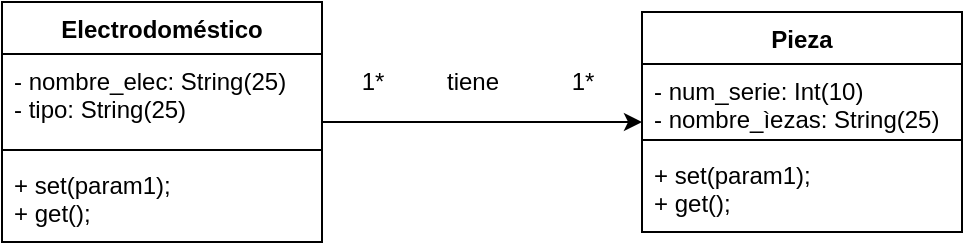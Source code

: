 <mxfile version="20.8.5" type="device"><diagram id="NKv5M4ms6GFjozMZeXeI" name="Page-1"><mxGraphModel dx="1849" dy="977" grid="1" gridSize="10" guides="1" tooltips="1" connect="1" arrows="1" fold="1" page="1" pageScale="1" pageWidth="850" pageHeight="1100" math="0" shadow="0"><root><mxCell id="0"/><mxCell id="1" parent="0"/><mxCell id="myfnbuH2BgwTV09l-Sui-9" style="edgeStyle=orthogonalEdgeStyle;rounded=0;orthogonalLoop=1;jettySize=auto;html=1;" edge="1" parent="1" source="myfnbuH2BgwTV09l-Sui-1"><mxGeometry relative="1" as="geometry"><mxPoint x="440" y="210" as="targetPoint"/></mxGeometry></mxCell><mxCell id="myfnbuH2BgwTV09l-Sui-1" value="Electrodoméstico" style="swimlane;fontStyle=1;align=center;verticalAlign=top;childLayout=stackLayout;horizontal=1;startSize=26;horizontalStack=0;resizeParent=1;resizeParentMax=0;resizeLast=0;collapsible=1;marginBottom=0;" vertex="1" parent="1"><mxGeometry x="120" y="150" width="160" height="120" as="geometry"/></mxCell><mxCell id="myfnbuH2BgwTV09l-Sui-2" value="- nombre_elec: String(25)&#10;- tipo: String(25)" style="text;strokeColor=none;fillColor=none;align=left;verticalAlign=top;spacingLeft=4;spacingRight=4;overflow=hidden;rotatable=0;points=[[0,0.5],[1,0.5]];portConstraint=eastwest;" vertex="1" parent="myfnbuH2BgwTV09l-Sui-1"><mxGeometry y="26" width="160" height="44" as="geometry"/></mxCell><mxCell id="myfnbuH2BgwTV09l-Sui-3" value="" style="line;strokeWidth=1;fillColor=none;align=left;verticalAlign=middle;spacingTop=-1;spacingLeft=3;spacingRight=3;rotatable=0;labelPosition=right;points=[];portConstraint=eastwest;strokeColor=inherit;" vertex="1" parent="myfnbuH2BgwTV09l-Sui-1"><mxGeometry y="70" width="160" height="8" as="geometry"/></mxCell><mxCell id="myfnbuH2BgwTV09l-Sui-4" value="+ set(param1);&#10;+ get();" style="text;strokeColor=none;fillColor=none;align=left;verticalAlign=top;spacingLeft=4;spacingRight=4;overflow=hidden;rotatable=0;points=[[0,0.5],[1,0.5]];portConstraint=eastwest;" vertex="1" parent="myfnbuH2BgwTV09l-Sui-1"><mxGeometry y="78" width="160" height="42" as="geometry"/></mxCell><mxCell id="myfnbuH2BgwTV09l-Sui-5" value="Pieza" style="swimlane;fontStyle=1;align=center;verticalAlign=top;childLayout=stackLayout;horizontal=1;startSize=26;horizontalStack=0;resizeParent=1;resizeParentMax=0;resizeLast=0;collapsible=1;marginBottom=0;" vertex="1" parent="1"><mxGeometry x="440" y="155" width="160" height="110" as="geometry"/></mxCell><mxCell id="myfnbuH2BgwTV09l-Sui-6" value="- num_serie: Int(10)&#10;- nombre_ìezas: String(25)" style="text;strokeColor=none;fillColor=none;align=left;verticalAlign=top;spacingLeft=4;spacingRight=4;overflow=hidden;rotatable=0;points=[[0,0.5],[1,0.5]];portConstraint=eastwest;" vertex="1" parent="myfnbuH2BgwTV09l-Sui-5"><mxGeometry y="26" width="160" height="34" as="geometry"/></mxCell><mxCell id="myfnbuH2BgwTV09l-Sui-7" value="" style="line;strokeWidth=1;fillColor=none;align=left;verticalAlign=middle;spacingTop=-1;spacingLeft=3;spacingRight=3;rotatable=0;labelPosition=right;points=[];portConstraint=eastwest;strokeColor=inherit;" vertex="1" parent="myfnbuH2BgwTV09l-Sui-5"><mxGeometry y="60" width="160" height="8" as="geometry"/></mxCell><mxCell id="myfnbuH2BgwTV09l-Sui-8" value="+ set(param1);&#10;+ get();" style="text;strokeColor=none;fillColor=none;align=left;verticalAlign=top;spacingLeft=4;spacingRight=4;overflow=hidden;rotatable=0;points=[[0,0.5],[1,0.5]];portConstraint=eastwest;" vertex="1" parent="myfnbuH2BgwTV09l-Sui-5"><mxGeometry y="68" width="160" height="42" as="geometry"/></mxCell><mxCell id="myfnbuH2BgwTV09l-Sui-10" value="tiene" style="text;html=1;align=center;verticalAlign=middle;resizable=0;points=[];autosize=1;strokeColor=none;fillColor=none;" vertex="1" parent="1"><mxGeometry x="330" y="175" width="50" height="30" as="geometry"/></mxCell><mxCell id="myfnbuH2BgwTV09l-Sui-11" value="1*" style="text;html=1;align=center;verticalAlign=middle;resizable=0;points=[];autosize=1;strokeColor=none;fillColor=none;" vertex="1" parent="1"><mxGeometry x="290" y="175" width="30" height="30" as="geometry"/></mxCell><mxCell id="myfnbuH2BgwTV09l-Sui-12" value="1*" style="text;html=1;align=center;verticalAlign=middle;resizable=0;points=[];autosize=1;strokeColor=none;fillColor=none;" vertex="1" parent="1"><mxGeometry x="395" y="175" width="30" height="30" as="geometry"/></mxCell></root></mxGraphModel></diagram></mxfile>